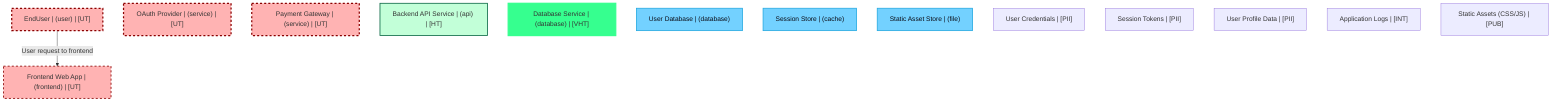 graph TB
  node_01H5GJ5X5Y6Z7W8X9Y0Z1A2B3O["EndUser | (user) | [UT]"]:::untrusted
  node_01H5GJ5X5Y6Z7W8X9Y0Z1A2B3P["OAuth Provider | (service) | [UT]"]:::untrusted
  node_01H5GJ5X5Y6Z7W8X9Y0Z1A2B3Q["Payment Gateway | (service) | [UT]"]:::untrusted
  node_01H5GJ5X5Y6Z7W8X9Y0Z1A2B3I["Frontend Web App | (frontend) | [UT]"]:::untrusted
  node_01H5GJ5X5Y6Z7W8X9Y0Z1A2B3J["Backend API Service | (api) | [HT]"]:::highTrust
  node_01H5GJ5X5Y6Z7W8X9Y0Z1A2B3K["Database Service | (database) | [VHT]"]:::veryHighTrust
  node_01H5GJ5X5Y6Z7W8X9Y0Z1A2B3L["User Database | (database)"]:::dataStore
  node_01H5GJ5X5Y6Z7W8X9Y0Z1A2B3M["Session Store | (cache)"]:::dataStore
  node_01H5GJ5X5Y6Z7W8X9Y0Z1A2B3N["Static Asset Store | (file)"]:::dataStore
  node_01H5GJ5X5Y6Z7W8X9Y0Z1A2B3D["User Credentials | [PII]"]:::dataAsset,pii
  node_01H5GJ5X5Y6Z7W8X9Y0Z1A2B3E["Session Tokens | [PII]"]:::dataAsset,pii
  node_01H5GJ5X5Y6Z7W8X9Y0Z1A2B3F["User Profile Data | [PII]"]:::dataAsset,pii
  node_01H5GJ5X5Y6Z7W8X9Y0Z1A2B3G["Application Logs | [INT]"]:::dataAsset,internal
  node_01H5GJ5X5Y6Z7W8X9Y0Z1A2B3H["Static Assets (CSS/JS) | [PUB]"]:::dataAsset,public

  node_01H5GJ5X5Y6Z7W8X9Y0Z1A2B3O -->|User request to frontend| node_01H5GJ5X5Y6Z7W8X9Y0Z1A2B3I:::unencryptedFlow

  classDef externalEntity fill:#FFB3B3,stroke:#8B0000,stroke-width:2px,color:#0B0D17
  classDef process fill:#C2FFD8,stroke:#106B49,stroke-width:2px,color:#0B0D17
  classDef dataStore fill:#73d1ff,stroke:#29ABE2,stroke-width:2px,color:#0B0D17
  classDef dataAsset fill:#ffa1ad,stroke:#A259FF,stroke-width:2px,color:#0B0D17
  classDef untrusted fill:#FFB3B3,stroke:#8B0000,stroke-width:3px,stroke-dasharray:5 5
  classDef lowTrust fill:#f77c63,stroke:#f77c63,stroke-width:2px,stroke-dasharray:3 3
  classDef mediumTrust fill:#FFF2B3,stroke:#7A6300,stroke-width:2px
  classDef highTrust fill:#C2FFD8,stroke:#106B49,stroke-width:2px
  classDef veryHighTrust fill:#36FF8F,stroke:#36FF8F,stroke-width:3px
  classDef public fill:#C2FFD8,stroke:#106B49,stroke-width:1px
  classDef internal fill:#FFF2B3,stroke:#7A6300,stroke-width:1px
  classDef confidential fill:#FFB3B3,stroke:#8B0000,stroke-width:2px
  classDef restricted fill:#8B0000,stroke:#8B0000,stroke-width:3px
  classDef pii fill:#ffa1ad,stroke:#A259FF,stroke-width:2px
  classDef pci fill:#8B0000,stroke:#8B0000,stroke-width:3px
  classDef phi fill:#ffa1ad,stroke:#A259FF,stroke-width:3px
  classDef encryptedFlow stroke:#106B49,stroke-width:2px
  classDef unencryptedFlow stroke:#8B0000,stroke-width:2px,stroke-dasharray:5 5
  classDef authenticatedFlow stroke:#29ABE2,stroke-width:2px
  classDef trustBoundary fill:transparent,stroke:#2E3440,stroke-width:3px,stroke-dasharray:10 5